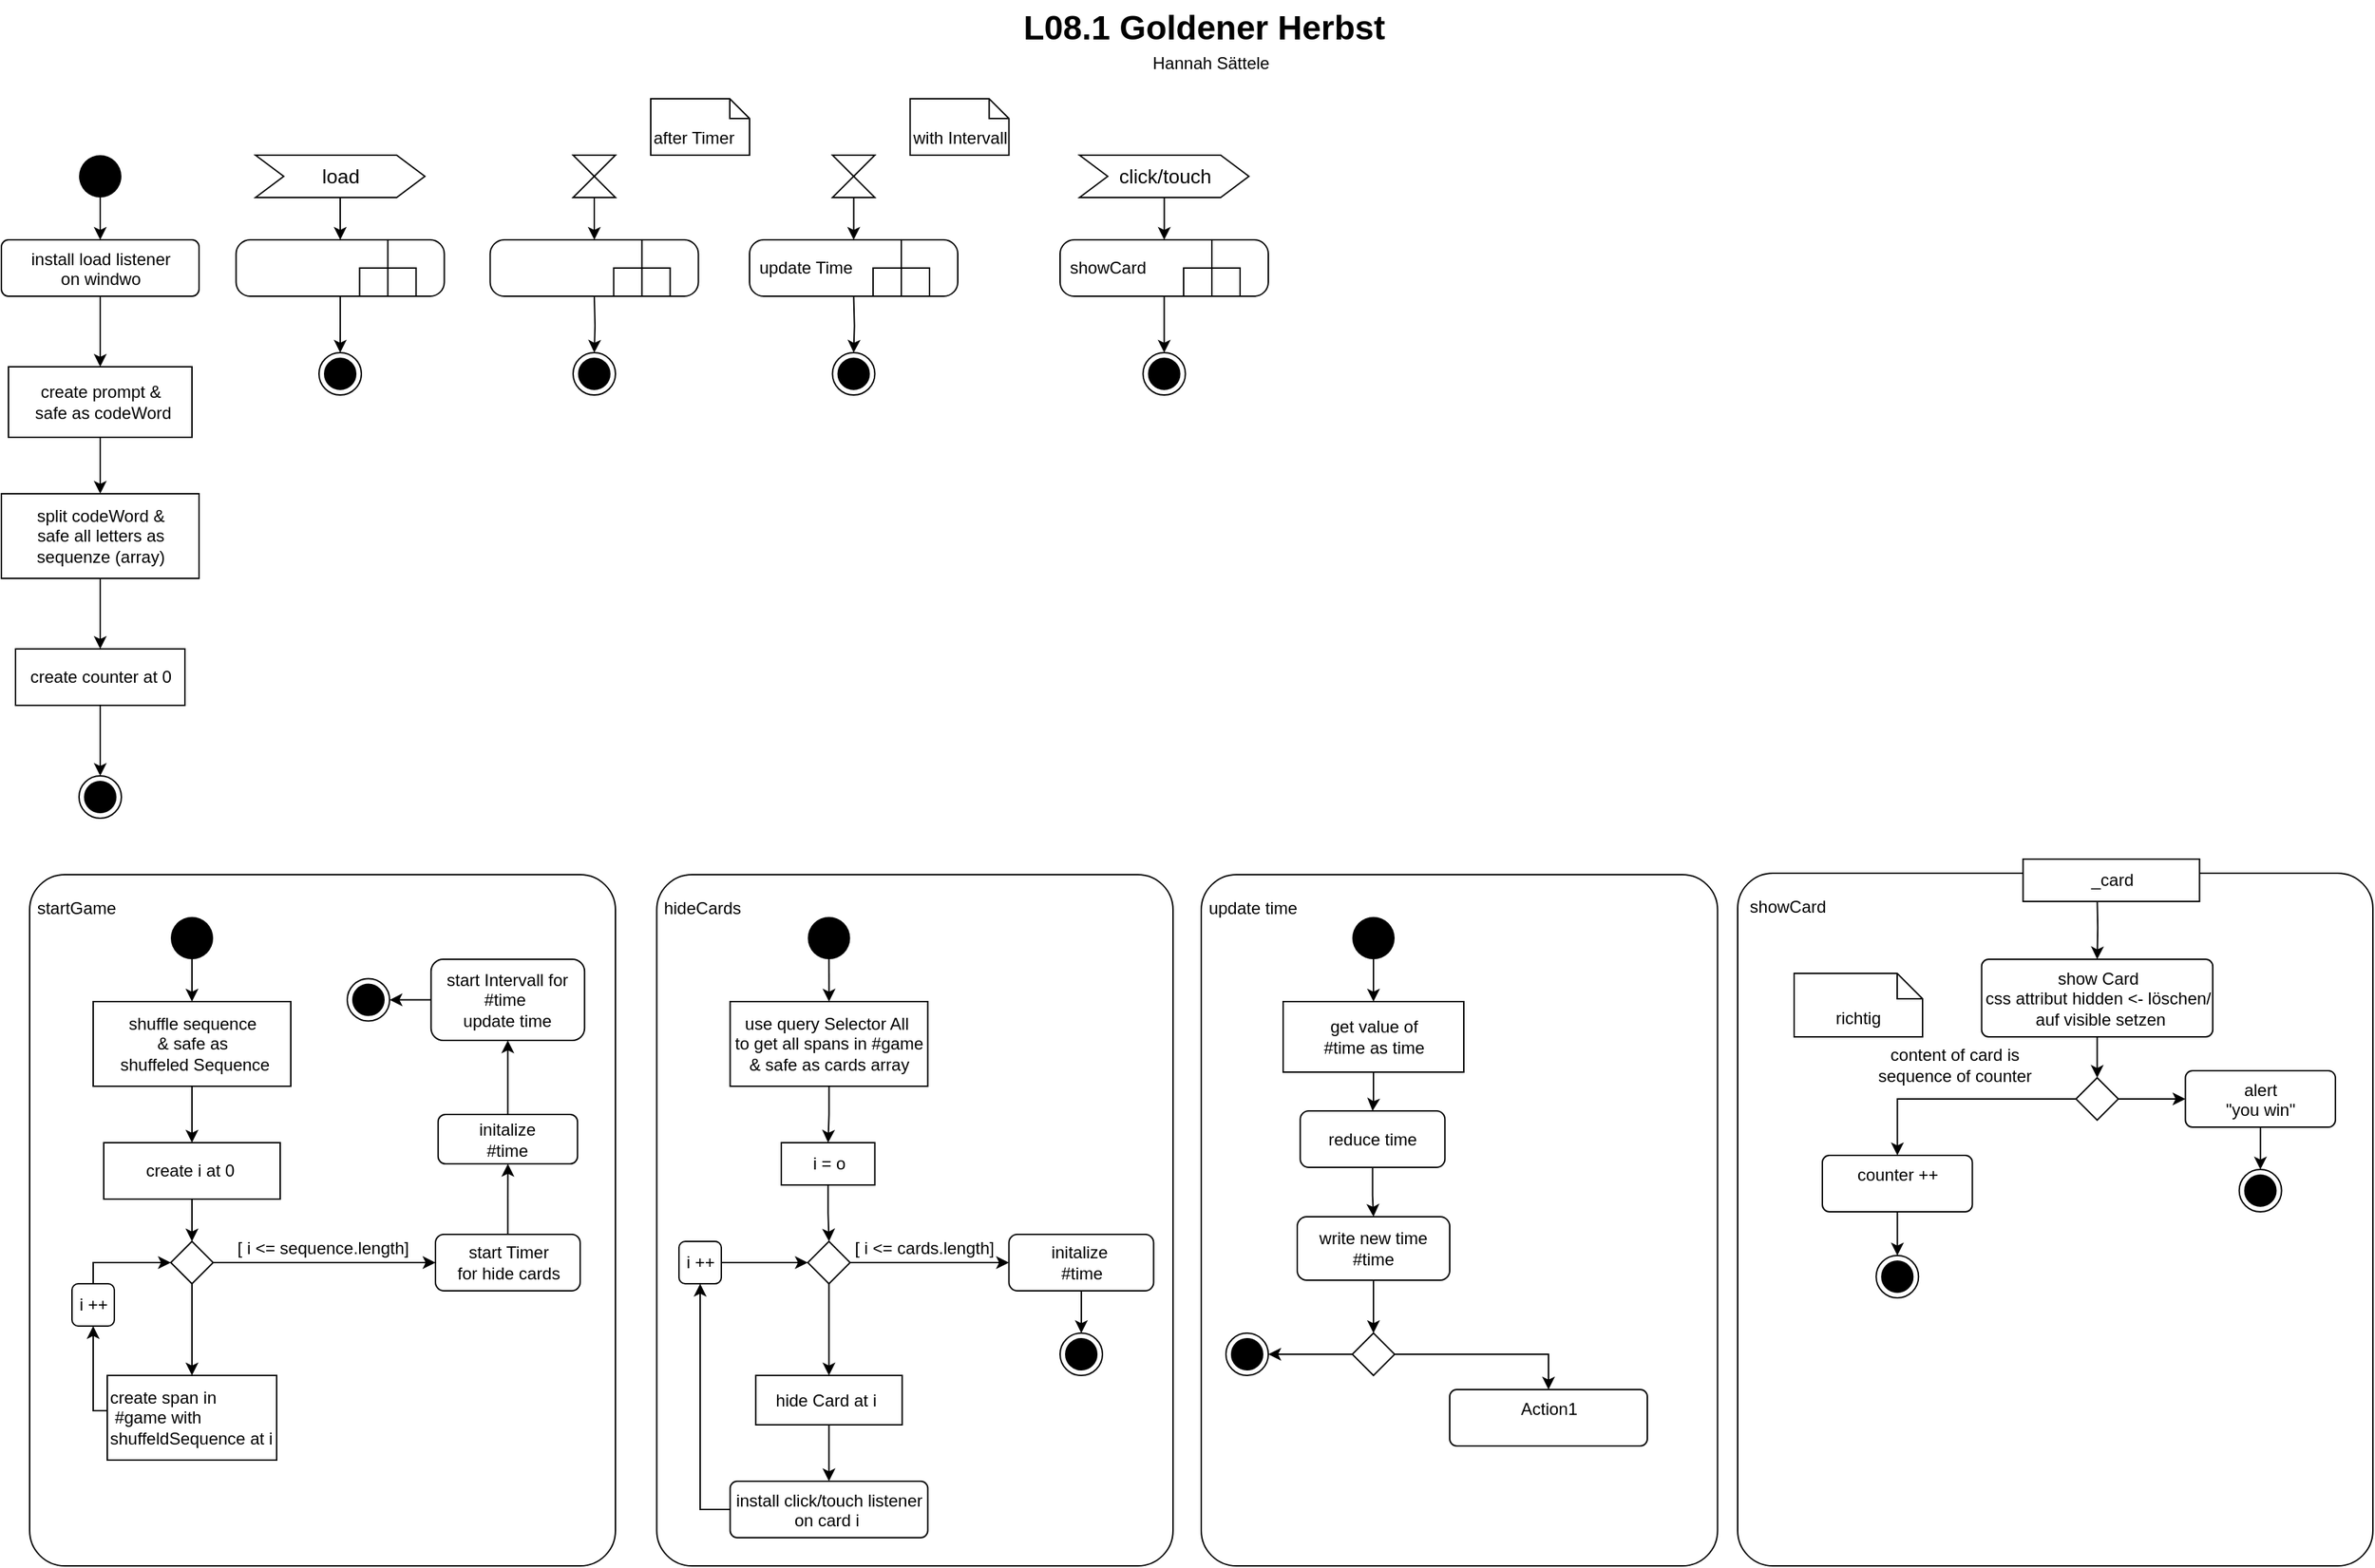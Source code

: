 <mxfile version="15.7.3" type="device"><diagram name="Page-1" id="929967ad-93f9-6ef4-fab6-5d389245f69c"><mxGraphModel dx="1704" dy="865" grid="1" gridSize="10" guides="1" tooltips="1" connect="1" arrows="1" fold="1" page="1" pageScale="1.5" pageWidth="1169" pageHeight="826" background="none" math="0" shadow="0"><root><mxCell id="0" style=";html=1;"/><mxCell id="1" style=";html=1;" parent="0"/><mxCell id="1672d66443f91eb5-23" value="L08.1 Goldener Herbst&amp;nbsp;" style="text;strokeColor=none;fillColor=none;html=1;fontSize=24;fontStyle=1;verticalAlign=middle;align=center;" parent="1" vertex="1"><mxGeometry x="120" y="40" width="1510" height="40" as="geometry"/></mxCell><mxCell id="M0odE-T2bqW97mksFxbC-1" value="Hannah Sättele" style="text;html=1;strokeColor=none;fillColor=none;align=center;verticalAlign=middle;whiteSpace=wrap;rounded=0;" vertex="1" parent="1"><mxGeometry x="827" y="70" width="100" height="30" as="geometry"/></mxCell><mxCell id="M0odE-T2bqW97mksFxbC-2" value="" style="edgeStyle=orthogonalEdgeStyle;rounded=0;orthogonalLoop=1;jettySize=auto;html=1;" edge="1" parent="1" source="M0odE-T2bqW97mksFxbC-3"><mxGeometry relative="1" as="geometry"><mxPoint x="90" y="210" as="targetPoint"/></mxGeometry></mxCell><mxCell id="M0odE-T2bqW97mksFxbC-3" value="" style="ellipse;fillColor=#000000;strokeColor=none;" vertex="1" parent="1"><mxGeometry x="75" y="150" width="30" height="30" as="geometry"/></mxCell><mxCell id="M0odE-T2bqW97mksFxbC-4" value="" style="ellipse;html=1;shape=endState;fillColor=#000000;strokeColor=#000000;" vertex="1" parent="1"><mxGeometry x="75" y="590" width="30" height="30" as="geometry"/></mxCell><mxCell id="M0odE-T2bqW97mksFxbC-5" value="" style="edgeStyle=orthogonalEdgeStyle;rounded=0;orthogonalLoop=1;jettySize=auto;html=1;" edge="1" parent="1" source="M0odE-T2bqW97mksFxbC-6" target="M0odE-T2bqW97mksFxbC-9"><mxGeometry relative="1" as="geometry"/></mxCell><mxCell id="M0odE-T2bqW97mksFxbC-6" value="load" style="html=1;shape=mxgraph.infographic.ribbonSimple;notch1=20;notch2=20;align=center;verticalAlign=middle;fontSize=14;fontStyle=0;fillColor=#FFFFFF;" vertex="1" parent="1"><mxGeometry x="200" y="150" width="120" height="30" as="geometry"/></mxCell><mxCell id="M0odE-T2bqW97mksFxbC-7" value="" style="ellipse;html=1;shape=endState;fillColor=#000000;strokeColor=#000000;" vertex="1" parent="1"><mxGeometry x="245" y="290" width="30" height="30" as="geometry"/></mxCell><mxCell id="M0odE-T2bqW97mksFxbC-8" value="" style="edgeStyle=orthogonalEdgeStyle;rounded=0;orthogonalLoop=1;jettySize=auto;html=1;" edge="1" parent="1" source="M0odE-T2bqW97mksFxbC-9" target="M0odE-T2bqW97mksFxbC-7"><mxGeometry relative="1" as="geometry"/></mxCell><mxCell id="M0odE-T2bqW97mksFxbC-9" value="" style="shape=mxgraph.uml25.behaviorAction;html=1;rounded=1;absoluteArcSize=1;arcSize=10;align=left;spacingLeft=5;" vertex="1" parent="1"><mxGeometry x="186.25" y="210" width="147.5" height="40" as="geometry"/></mxCell><mxCell id="M0odE-T2bqW97mksFxbC-10" value="" style="ellipse;html=1;shape=endState;fillColor=#000000;strokeColor=#000000;" vertex="1" parent="1"><mxGeometry x="828.75" y="290" width="30" height="30" as="geometry"/></mxCell><mxCell id="M0odE-T2bqW97mksFxbC-11" value="" style="edgeStyle=orthogonalEdgeStyle;rounded=0;orthogonalLoop=1;jettySize=auto;html=1;" edge="1" parent="1" source="M0odE-T2bqW97mksFxbC-12" target="M0odE-T2bqW97mksFxbC-14"><mxGeometry relative="1" as="geometry"/></mxCell><mxCell id="M0odE-T2bqW97mksFxbC-12" value="click/touch" style="html=1;shape=mxgraph.infographic.ribbonSimple;notch1=20;notch2=20;align=center;verticalAlign=middle;fontSize=14;fontStyle=0;fillColor=#FFFFFF;" vertex="1" parent="1"><mxGeometry x="783.75" y="150" width="120" height="30" as="geometry"/></mxCell><mxCell id="M0odE-T2bqW97mksFxbC-13" value="" style="edgeStyle=orthogonalEdgeStyle;rounded=0;orthogonalLoop=1;jettySize=auto;html=1;" edge="1" parent="1" source="M0odE-T2bqW97mksFxbC-14"><mxGeometry relative="1" as="geometry"><mxPoint x="843.75" y="290" as="targetPoint"/></mxGeometry></mxCell><mxCell id="M0odE-T2bqW97mksFxbC-14" value="showCard" style="shape=mxgraph.uml25.behaviorAction;html=1;rounded=1;absoluteArcSize=1;arcSize=10;align=left;spacingLeft=5;" vertex="1" parent="1"><mxGeometry x="770" y="210" width="147.5" height="40" as="geometry"/></mxCell><mxCell id="M0odE-T2bqW97mksFxbC-15" value="" style="edgeStyle=orthogonalEdgeStyle;rounded=0;orthogonalLoop=1;jettySize=auto;html=1;" edge="1" parent="1" source="M0odE-T2bqW97mksFxbC-16" target="M0odE-T2bqW97mksFxbC-21"><mxGeometry relative="1" as="geometry"/></mxCell><mxCell id="M0odE-T2bqW97mksFxbC-16" value="" style="shape=collate;whiteSpace=wrap;html=1;" vertex="1" parent="1"><mxGeometry x="425" y="150" width="30" height="30" as="geometry"/></mxCell><mxCell id="M0odE-T2bqW97mksFxbC-17" value="" style="edgeStyle=orthogonalEdgeStyle;rounded=0;orthogonalLoop=1;jettySize=auto;html=1;" edge="1" parent="1" target="M0odE-T2bqW97mksFxbC-18"><mxGeometry relative="1" as="geometry"><mxPoint x="440.015" y="250" as="sourcePoint"/></mxGeometry></mxCell><mxCell id="M0odE-T2bqW97mksFxbC-18" value="" style="ellipse;html=1;shape=endState;fillColor=#000000;strokeColor=#000000;" vertex="1" parent="1"><mxGeometry x="425" y="290" width="30" height="30" as="geometry"/></mxCell><mxCell id="M0odE-T2bqW97mksFxbC-19" value="" style="edgeStyle=orthogonalEdgeStyle;rounded=0;orthogonalLoop=1;jettySize=auto;html=1;" edge="1" parent="1" source="M0odE-T2bqW97mksFxbC-20" target="M0odE-T2bqW97mksFxbC-23"><mxGeometry relative="1" as="geometry"/></mxCell><mxCell id="M0odE-T2bqW97mksFxbC-20" value="install load listener &lt;br&gt;on windwo" style="html=1;align=center;verticalAlign=top;rounded=1;absoluteArcSize=1;arcSize=10;dashed=0;" vertex="1" parent="1"><mxGeometry x="20" y="210" width="140" height="40" as="geometry"/></mxCell><mxCell id="M0odE-T2bqW97mksFxbC-21" value="" style="shape=mxgraph.uml25.behaviorAction;html=1;rounded=1;absoluteArcSize=1;arcSize=10;align=left;spacingLeft=5;" vertex="1" parent="1"><mxGeometry x="366.25" y="210" width="147.5" height="40" as="geometry"/></mxCell><mxCell id="M0odE-T2bqW97mksFxbC-22" value="" style="edgeStyle=orthogonalEdgeStyle;rounded=0;orthogonalLoop=1;jettySize=auto;html=1;" edge="1" parent="1" source="M0odE-T2bqW97mksFxbC-23" target="M0odE-T2bqW97mksFxbC-25"><mxGeometry relative="1" as="geometry"/></mxCell><mxCell id="M0odE-T2bqW97mksFxbC-23" value="create prompt &amp;amp;&lt;br&gt;&amp;nbsp;safe as codeWord" style="html=1;align=center;verticalAlign=middle;rounded=0;absoluteArcSize=1;arcSize=10;dashed=0;" vertex="1" parent="1"><mxGeometry x="25" y="300" width="130" height="50" as="geometry"/></mxCell><mxCell id="M0odE-T2bqW97mksFxbC-24" value="" style="edgeStyle=orthogonalEdgeStyle;rounded=0;orthogonalLoop=1;jettySize=auto;html=1;" edge="1" parent="1" source="M0odE-T2bqW97mksFxbC-25" target="M0odE-T2bqW97mksFxbC-27"><mxGeometry relative="1" as="geometry"/></mxCell><mxCell id="M0odE-T2bqW97mksFxbC-25" value="split codeWord &amp;amp;&lt;br&gt;safe all letters as &lt;br&gt;sequenze (array)" style="html=1;align=center;verticalAlign=middle;rounded=0;absoluteArcSize=1;arcSize=10;dashed=0;" vertex="1" parent="1"><mxGeometry x="20" y="390" width="140" height="60" as="geometry"/></mxCell><mxCell id="M0odE-T2bqW97mksFxbC-26" value="" style="edgeStyle=orthogonalEdgeStyle;rounded=0;orthogonalLoop=1;jettySize=auto;html=1;" edge="1" parent="1" source="M0odE-T2bqW97mksFxbC-27" target="M0odE-T2bqW97mksFxbC-4"><mxGeometry relative="1" as="geometry"/></mxCell><mxCell id="M0odE-T2bqW97mksFxbC-27" value="create counter at 0" style="html=1;align=center;verticalAlign=middle;rounded=0;absoluteArcSize=1;arcSize=10;dashed=0;" vertex="1" parent="1"><mxGeometry x="30" y="500" width="120" height="40" as="geometry"/></mxCell><mxCell id="M0odE-T2bqW97mksFxbC-28" style="edgeStyle=orthogonalEdgeStyle;rounded=0;orthogonalLoop=1;jettySize=auto;html=1;exitX=0.5;exitY=1;exitDx=0;exitDy=0;" edge="1" parent="1" source="M0odE-T2bqW97mksFxbC-27" target="M0odE-T2bqW97mksFxbC-27"><mxGeometry relative="1" as="geometry"/></mxCell><mxCell id="M0odE-T2bqW97mksFxbC-29" value="&amp;nbsp;startGame" style="html=1;align=left;verticalAlign=top;rounded=1;absoluteArcSize=1;arcSize=50;dashed=0;spacingTop=10;spacingRight=30;" vertex="1" parent="1"><mxGeometry x="40" y="660" width="415" height="490" as="geometry"/></mxCell><mxCell id="M0odE-T2bqW97mksFxbC-30" value="" style="edgeStyle=orthogonalEdgeStyle;rounded=0;orthogonalLoop=1;jettySize=auto;html=1;" edge="1" parent="1" source="M0odE-T2bqW97mksFxbC-31" target="M0odE-T2bqW97mksFxbC-33"><mxGeometry relative="1" as="geometry"/></mxCell><mxCell id="M0odE-T2bqW97mksFxbC-31" value="" style="ellipse;fillColor=#000000;strokeColor=none;align=left;" vertex="1" parent="1"><mxGeometry x="140" y="690" width="30" height="30" as="geometry"/></mxCell><mxCell id="M0odE-T2bqW97mksFxbC-32" value="" style="edgeStyle=orthogonalEdgeStyle;rounded=0;orthogonalLoop=1;jettySize=auto;html=1;" edge="1" parent="1" source="M0odE-T2bqW97mksFxbC-33" target="M0odE-T2bqW97mksFxbC-35"><mxGeometry relative="1" as="geometry"/></mxCell><mxCell id="M0odE-T2bqW97mksFxbC-33" value="shuffle sequence &lt;br&gt;&amp;amp; safe as&lt;br&gt;&amp;nbsp;shuffeled Sequence" style="html=1;align=center;verticalAlign=middle;rounded=0;absoluteArcSize=1;arcSize=10;dashed=0;" vertex="1" parent="1"><mxGeometry x="85" y="750" width="140" height="60" as="geometry"/></mxCell><mxCell id="M0odE-T2bqW97mksFxbC-34" value="" style="edgeStyle=orthogonalEdgeStyle;rounded=0;orthogonalLoop=1;jettySize=auto;html=1;" edge="1" parent="1" source="M0odE-T2bqW97mksFxbC-35" target="M0odE-T2bqW97mksFxbC-38"><mxGeometry relative="1" as="geometry"/></mxCell><mxCell id="M0odE-T2bqW97mksFxbC-35" value="create i at 0&amp;nbsp;" style="html=1;align=center;verticalAlign=middle;rounded=0;absoluteArcSize=1;arcSize=10;dashed=0;" vertex="1" parent="1"><mxGeometry x="92.5" y="850" width="125" height="40" as="geometry"/></mxCell><mxCell id="M0odE-T2bqW97mksFxbC-36" value="" style="edgeStyle=orthogonalEdgeStyle;rounded=0;orthogonalLoop=1;jettySize=auto;html=1;" edge="1" parent="1" source="M0odE-T2bqW97mksFxbC-38" target="M0odE-T2bqW97mksFxbC-40"><mxGeometry relative="1" as="geometry"/></mxCell><mxCell id="M0odE-T2bqW97mksFxbC-37" style="edgeStyle=orthogonalEdgeStyle;rounded=0;orthogonalLoop=1;jettySize=auto;html=1;" edge="1" parent="1" source="M0odE-T2bqW97mksFxbC-38" target="M0odE-T2bqW97mksFxbC-44"><mxGeometry relative="1" as="geometry"/></mxCell><mxCell id="M0odE-T2bqW97mksFxbC-38" value="" style="rhombus;align=left;" vertex="1" parent="1"><mxGeometry x="140" y="920" width="30" height="30" as="geometry"/></mxCell><mxCell id="M0odE-T2bqW97mksFxbC-39" style="edgeStyle=orthogonalEdgeStyle;rounded=0;orthogonalLoop=1;jettySize=auto;html=1;entryX=0.5;entryY=1;entryDx=0;entryDy=0;" edge="1" parent="1" source="M0odE-T2bqW97mksFxbC-40" target="M0odE-T2bqW97mksFxbC-42"><mxGeometry relative="1" as="geometry"><Array as="points"><mxPoint x="85" y="1040"/></Array></mxGeometry></mxCell><mxCell id="M0odE-T2bqW97mksFxbC-40" value="create span in&lt;br&gt;&amp;nbsp;#game with shuffeldSequence at i" style="whiteSpace=wrap;html=1;align=left;" vertex="1" parent="1"><mxGeometry x="95" y="1015" width="120" height="60" as="geometry"/></mxCell><mxCell id="M0odE-T2bqW97mksFxbC-41" style="edgeStyle=orthogonalEdgeStyle;rounded=0;orthogonalLoop=1;jettySize=auto;html=1;entryX=0;entryY=0.5;entryDx=0;entryDy=0;" edge="1" parent="1" source="M0odE-T2bqW97mksFxbC-42" target="M0odE-T2bqW97mksFxbC-38"><mxGeometry relative="1" as="geometry"><Array as="points"><mxPoint x="85" y="935"/></Array></mxGeometry></mxCell><mxCell id="M0odE-T2bqW97mksFxbC-42" value="&amp;nbsp;i ++" style="rounded=1;whiteSpace=wrap;html=1;align=left;" vertex="1" parent="1"><mxGeometry x="70" y="950" width="30" height="30" as="geometry"/></mxCell><mxCell id="M0odE-T2bqW97mksFxbC-43" value="" style="edgeStyle=orthogonalEdgeStyle;rounded=0;orthogonalLoop=1;jettySize=auto;html=1;" edge="1" parent="1" source="M0odE-T2bqW97mksFxbC-44" target="M0odE-T2bqW97mksFxbC-47"><mxGeometry relative="1" as="geometry"/></mxCell><mxCell id="M0odE-T2bqW97mksFxbC-44" value="start Timer &lt;br&gt;for hide cards" style="rounded=1;whiteSpace=wrap;html=1;align=center;" vertex="1" parent="1"><mxGeometry x="327.5" y="915" width="102.5" height="40" as="geometry"/></mxCell><mxCell id="M0odE-T2bqW97mksFxbC-45" value="[ i &amp;lt;= sequence.length]" style="text;html=1;strokeColor=none;fillColor=none;align=center;verticalAlign=middle;whiteSpace=wrap;rounded=0;" vertex="1" parent="1"><mxGeometry x="182.5" y="910" width="130" height="30" as="geometry"/></mxCell><mxCell id="M0odE-T2bqW97mksFxbC-46" value="" style="edgeStyle=orthogonalEdgeStyle;rounded=0;orthogonalLoop=1;jettySize=auto;html=1;" edge="1" parent="1" source="M0odE-T2bqW97mksFxbC-47" target="M0odE-T2bqW97mksFxbC-49"><mxGeometry relative="1" as="geometry"/></mxCell><mxCell id="M0odE-T2bqW97mksFxbC-47" value="initalize &lt;br&gt;#time" style="whiteSpace=wrap;html=1;rounded=1;" vertex="1" parent="1"><mxGeometry x="329.37" y="830" width="98.75" height="35" as="geometry"/></mxCell><mxCell id="M0odE-T2bqW97mksFxbC-48" value="" style="edgeStyle=orthogonalEdgeStyle;rounded=0;orthogonalLoop=1;jettySize=auto;html=1;" edge="1" parent="1" source="M0odE-T2bqW97mksFxbC-49" target="M0odE-T2bqW97mksFxbC-50"><mxGeometry relative="1" as="geometry"/></mxCell><mxCell id="M0odE-T2bqW97mksFxbC-49" value="start Intervall for #time&amp;nbsp;&lt;br&gt;update time" style="whiteSpace=wrap;html=1;rounded=1;" vertex="1" parent="1"><mxGeometry x="324.37" y="720" width="108.75" height="57.5" as="geometry"/></mxCell><mxCell id="M0odE-T2bqW97mksFxbC-50" value="" style="ellipse;html=1;shape=endState;fillColor=#000000;strokeColor=#000000;align=center;" vertex="1" parent="1"><mxGeometry x="265" y="733.75" width="30" height="30" as="geometry"/></mxCell><mxCell id="M0odE-T2bqW97mksFxbC-51" value="after Timer" style="shape=note2;boundedLbl=1;whiteSpace=wrap;html=1;size=14;verticalAlign=top;align=left;" vertex="1" parent="1"><mxGeometry x="480" y="110" width="70" height="40" as="geometry"/></mxCell><mxCell id="M0odE-T2bqW97mksFxbC-52" value="" style="edgeStyle=orthogonalEdgeStyle;rounded=0;orthogonalLoop=1;jettySize=auto;html=1;" edge="1" parent="1" source="M0odE-T2bqW97mksFxbC-53" target="M0odE-T2bqW97mksFxbC-56"><mxGeometry relative="1" as="geometry"/></mxCell><mxCell id="M0odE-T2bqW97mksFxbC-53" value="" style="shape=collate;whiteSpace=wrap;html=1;" vertex="1" parent="1"><mxGeometry x="608.75" y="150" width="30" height="30" as="geometry"/></mxCell><mxCell id="M0odE-T2bqW97mksFxbC-54" value="" style="edgeStyle=orthogonalEdgeStyle;rounded=0;orthogonalLoop=1;jettySize=auto;html=1;" edge="1" parent="1" target="M0odE-T2bqW97mksFxbC-55"><mxGeometry relative="1" as="geometry"><mxPoint x="623.765" y="250" as="sourcePoint"/></mxGeometry></mxCell><mxCell id="M0odE-T2bqW97mksFxbC-55" value="" style="ellipse;html=1;shape=endState;fillColor=#000000;strokeColor=#000000;" vertex="1" parent="1"><mxGeometry x="608.75" y="290" width="30" height="30" as="geometry"/></mxCell><mxCell id="M0odE-T2bqW97mksFxbC-56" value="update Time" style="shape=mxgraph.uml25.behaviorAction;html=1;rounded=1;absoluteArcSize=1;arcSize=10;align=left;spacingLeft=5;" vertex="1" parent="1"><mxGeometry x="550" y="210" width="147.5" height="40" as="geometry"/></mxCell><mxCell id="M0odE-T2bqW97mksFxbC-57" value="with Intervall" style="shape=note2;boundedLbl=1;whiteSpace=wrap;html=1;size=14;verticalAlign=top;align=left;" vertex="1" parent="1"><mxGeometry x="663.75" y="110" width="70" height="40" as="geometry"/></mxCell><mxCell id="M0odE-T2bqW97mksFxbC-58" value="&amp;nbsp;hideCards" style="html=1;align=left;verticalAlign=top;rounded=1;absoluteArcSize=1;arcSize=50;dashed=0;spacingTop=10;spacingRight=30;" vertex="1" parent="1"><mxGeometry x="484.25" y="660" width="365.75" height="490" as="geometry"/></mxCell><mxCell id="M0odE-T2bqW97mksFxbC-59" value="" style="edgeStyle=orthogonalEdgeStyle;rounded=0;orthogonalLoop=1;jettySize=auto;html=1;" edge="1" parent="1" source="M0odE-T2bqW97mksFxbC-60" target="M0odE-T2bqW97mksFxbC-62"><mxGeometry relative="1" as="geometry"/></mxCell><mxCell id="M0odE-T2bqW97mksFxbC-60" value="" style="ellipse;fillColor=#000000;strokeColor=none;align=left;" vertex="1" parent="1"><mxGeometry x="591.25" y="690" width="30" height="30" as="geometry"/></mxCell><mxCell id="M0odE-T2bqW97mksFxbC-61" value="" style="edgeStyle=orthogonalEdgeStyle;rounded=0;orthogonalLoop=1;jettySize=auto;html=1;" edge="1" parent="1" source="M0odE-T2bqW97mksFxbC-62" target="M0odE-T2bqW97mksFxbC-64"><mxGeometry relative="1" as="geometry"/></mxCell><mxCell id="M0odE-T2bqW97mksFxbC-62" value="use query Selector All&amp;nbsp;&lt;br&gt;to get all spans in #game&lt;br&gt;&amp;amp; safe as cards array" style="html=1;align=center;verticalAlign=middle;rounded=0;absoluteArcSize=1;arcSize=10;dashed=0;" vertex="1" parent="1"><mxGeometry x="536.25" y="750" width="140" height="60" as="geometry"/></mxCell><mxCell id="M0odE-T2bqW97mksFxbC-63" value="" style="edgeStyle=orthogonalEdgeStyle;rounded=0;orthogonalLoop=1;jettySize=auto;html=1;" edge="1" parent="1" source="M0odE-T2bqW97mksFxbC-64" target="M0odE-T2bqW97mksFxbC-67"><mxGeometry relative="1" as="geometry"/></mxCell><mxCell id="M0odE-T2bqW97mksFxbC-64" value="i = o" style="html=1;align=center;verticalAlign=middle;rounded=0;absoluteArcSize=1;arcSize=10;dashed=0;" vertex="1" parent="1"><mxGeometry x="572.5" y="850" width="66.25" height="30" as="geometry"/></mxCell><mxCell id="M0odE-T2bqW97mksFxbC-65" value="" style="edgeStyle=orthogonalEdgeStyle;rounded=0;orthogonalLoop=1;jettySize=auto;html=1;" edge="1" parent="1" source="M0odE-T2bqW97mksFxbC-67" target="M0odE-T2bqW97mksFxbC-69"><mxGeometry relative="1" as="geometry"/></mxCell><mxCell id="M0odE-T2bqW97mksFxbC-66" style="edgeStyle=orthogonalEdgeStyle;rounded=0;orthogonalLoop=1;jettySize=auto;html=1;" edge="1" parent="1" source="M0odE-T2bqW97mksFxbC-67" target="M0odE-T2bqW97mksFxbC-73"><mxGeometry relative="1" as="geometry"/></mxCell><mxCell id="M0odE-T2bqW97mksFxbC-67" value="" style="rhombus;align=left;" vertex="1" parent="1"><mxGeometry x="591.25" y="920" width="30" height="30" as="geometry"/></mxCell><mxCell id="M0odE-T2bqW97mksFxbC-68" value="" style="edgeStyle=orthogonalEdgeStyle;rounded=0;orthogonalLoop=1;jettySize=auto;html=1;" edge="1" parent="1" source="M0odE-T2bqW97mksFxbC-69" target="M0odE-T2bqW97mksFxbC-77"><mxGeometry relative="1" as="geometry"/></mxCell><mxCell id="M0odE-T2bqW97mksFxbC-69" value="hide Card at i&amp;nbsp;" style="whiteSpace=wrap;html=1;align=center;" vertex="1" parent="1"><mxGeometry x="554.38" y="1015" width="103.75" height="35" as="geometry"/></mxCell><mxCell id="M0odE-T2bqW97mksFxbC-70" style="edgeStyle=orthogonalEdgeStyle;rounded=0;orthogonalLoop=1;jettySize=auto;html=1;entryX=0;entryY=0.5;entryDx=0;entryDy=0;" edge="1" parent="1" source="M0odE-T2bqW97mksFxbC-71" target="M0odE-T2bqW97mksFxbC-67"><mxGeometry relative="1" as="geometry"><Array as="points"><mxPoint x="536.25" y="935"/></Array></mxGeometry></mxCell><mxCell id="M0odE-T2bqW97mksFxbC-71" value="&amp;nbsp;i ++" style="rounded=1;whiteSpace=wrap;html=1;align=left;" vertex="1" parent="1"><mxGeometry x="500" y="920" width="30" height="30" as="geometry"/></mxCell><mxCell id="M0odE-T2bqW97mksFxbC-72" value="" style="edgeStyle=orthogonalEdgeStyle;rounded=0;orthogonalLoop=1;jettySize=auto;html=1;" edge="1" parent="1" source="M0odE-T2bqW97mksFxbC-73" target="M0odE-T2bqW97mksFxbC-75"><mxGeometry relative="1" as="geometry"/></mxCell><mxCell id="M0odE-T2bqW97mksFxbC-73" value="initalize&amp;nbsp;&lt;br&gt;#time" style="rounded=1;whiteSpace=wrap;html=1;align=center;" vertex="1" parent="1"><mxGeometry x="733.75" y="915" width="102.5" height="40" as="geometry"/></mxCell><mxCell id="M0odE-T2bqW97mksFxbC-74" value="[ i &amp;lt;= cards.length]" style="text;html=1;strokeColor=none;fillColor=none;align=center;verticalAlign=middle;whiteSpace=wrap;rounded=0;" vertex="1" parent="1"><mxGeometry x="608.75" y="910" width="130" height="30" as="geometry"/></mxCell><mxCell id="M0odE-T2bqW97mksFxbC-75" value="" style="ellipse;html=1;shape=endState;fillColor=#000000;strokeColor=#000000;align=center;" vertex="1" parent="1"><mxGeometry x="770" y="985" width="30" height="30" as="geometry"/></mxCell><mxCell id="M0odE-T2bqW97mksFxbC-76" style="edgeStyle=orthogonalEdgeStyle;rounded=0;orthogonalLoop=1;jettySize=auto;html=1;entryX=0.5;entryY=1;entryDx=0;entryDy=0;" edge="1" parent="1" source="M0odE-T2bqW97mksFxbC-77" target="M0odE-T2bqW97mksFxbC-71"><mxGeometry relative="1" as="geometry"><Array as="points"><mxPoint x="515" y="1110"/></Array></mxGeometry></mxCell><mxCell id="M0odE-T2bqW97mksFxbC-77" value="install click/touch listener &lt;br&gt;on card i&amp;nbsp;" style="html=1;align=center;verticalAlign=top;rounded=1;absoluteArcSize=1;arcSize=10;dashed=0;" vertex="1" parent="1"><mxGeometry x="536.26" y="1090" width="140" height="40" as="geometry"/></mxCell><mxCell id="M0odE-T2bqW97mksFxbC-78" value="&amp;nbsp;update time" style="html=1;align=left;verticalAlign=top;rounded=1;absoluteArcSize=1;arcSize=50;dashed=0;spacingTop=10;spacingRight=30;" vertex="1" parent="1"><mxGeometry x="870" y="660" width="365.75" height="490" as="geometry"/></mxCell><mxCell id="M0odE-T2bqW97mksFxbC-79" value="" style="edgeStyle=orthogonalEdgeStyle;rounded=0;orthogonalLoop=1;jettySize=auto;html=1;" edge="1" parent="1" source="M0odE-T2bqW97mksFxbC-80" target="M0odE-T2bqW97mksFxbC-82"><mxGeometry relative="1" as="geometry"/></mxCell><mxCell id="M0odE-T2bqW97mksFxbC-80" value="" style="ellipse;fillColor=#000000;strokeColor=none;align=left;" vertex="1" parent="1"><mxGeometry x="977" y="690" width="30" height="30" as="geometry"/></mxCell><mxCell id="M0odE-T2bqW97mksFxbC-81" value="" style="edgeStyle=orthogonalEdgeStyle;rounded=0;orthogonalLoop=1;jettySize=auto;html=1;" edge="1" parent="1" source="M0odE-T2bqW97mksFxbC-82" target="M0odE-T2bqW97mksFxbC-84"><mxGeometry relative="1" as="geometry"/></mxCell><mxCell id="M0odE-T2bqW97mksFxbC-82" value="get value of &lt;br&gt;#time as time" style="html=1;align=center;verticalAlign=middle;rounded=0;absoluteArcSize=1;arcSize=10;dashed=0;" vertex="1" parent="1"><mxGeometry x="928" y="750" width="128" height="50" as="geometry"/></mxCell><mxCell id="M0odE-T2bqW97mksFxbC-83" value="" style="edgeStyle=orthogonalEdgeStyle;rounded=0;orthogonalLoop=1;jettySize=auto;html=1;" edge="1" parent="1" source="M0odE-T2bqW97mksFxbC-84" target="M0odE-T2bqW97mksFxbC-86"><mxGeometry relative="1" as="geometry"/></mxCell><mxCell id="M0odE-T2bqW97mksFxbC-84" value="reduce time" style="rounded=1;whiteSpace=wrap;html=1;align=center;" vertex="1" parent="1"><mxGeometry x="940.13" y="827.5" width="102.5" height="40" as="geometry"/></mxCell><mxCell id="M0odE-T2bqW97mksFxbC-85" value="" style="edgeStyle=orthogonalEdgeStyle;rounded=0;orthogonalLoop=1;jettySize=auto;html=1;" edge="1" parent="1" source="M0odE-T2bqW97mksFxbC-86" target="M0odE-T2bqW97mksFxbC-89"><mxGeometry relative="1" as="geometry"/></mxCell><mxCell id="M0odE-T2bqW97mksFxbC-86" value="write new time&lt;br&gt;#time" style="whiteSpace=wrap;html=1;rounded=1;" vertex="1" parent="1"><mxGeometry x="938" y="902.5" width="108" height="45" as="geometry"/></mxCell><mxCell id="M0odE-T2bqW97mksFxbC-87" value="" style="edgeStyle=orthogonalEdgeStyle;rounded=0;orthogonalLoop=1;jettySize=auto;html=1;" edge="1" parent="1" source="M0odE-T2bqW97mksFxbC-89" target="M0odE-T2bqW97mksFxbC-90"><mxGeometry relative="1" as="geometry"/></mxCell><mxCell id="M0odE-T2bqW97mksFxbC-88" style="edgeStyle=orthogonalEdgeStyle;rounded=0;orthogonalLoop=1;jettySize=auto;html=1;entryX=0.5;entryY=0;entryDx=0;entryDy=0;" edge="1" parent="1" source="M0odE-T2bqW97mksFxbC-89" target="M0odE-T2bqW97mksFxbC-91"><mxGeometry relative="1" as="geometry"/></mxCell><mxCell id="M0odE-T2bqW97mksFxbC-89" value="" style="rhombus;align=center;" vertex="1" parent="1"><mxGeometry x="977" y="985" width="30" height="30" as="geometry"/></mxCell><mxCell id="M0odE-T2bqW97mksFxbC-90" value="" style="ellipse;html=1;shape=endState;fillColor=#000000;strokeColor=#000000;align=center;" vertex="1" parent="1"><mxGeometry x="887.5" y="985" width="30" height="30" as="geometry"/></mxCell><mxCell id="M0odE-T2bqW97mksFxbC-91" value="Action1" style="html=1;align=center;verticalAlign=top;rounded=1;absoluteArcSize=1;arcSize=10;dashed=0;" vertex="1" parent="1"><mxGeometry x="1046" y="1025" width="140" height="40" as="geometry"/></mxCell><mxCell id="M0odE-T2bqW97mksFxbC-92" value="&amp;nbsp; showCard" style="html=1;align=left;verticalAlign=top;rounded=1;absoluteArcSize=1;arcSize=50;dashed=0;spacingTop=10;spacingRight=30;" vertex="1" parent="1"><mxGeometry x="1250" y="659" width="450" height="491" as="geometry"/></mxCell><mxCell id="M0odE-T2bqW97mksFxbC-93" value="" style="edgeStyle=orthogonalEdgeStyle;rounded=0;orthogonalLoop=1;jettySize=auto;html=1;entryX=0.5;entryY=0;entryDx=0;entryDy=0;" edge="1" parent="1" target="M0odE-T2bqW97mksFxbC-95"><mxGeometry relative="1" as="geometry"><mxPoint x="1475.7" y="724" as="targetPoint"/><mxPoint x="1504.641" y="674" as="sourcePoint"/></mxGeometry></mxCell><mxCell id="M0odE-T2bqW97mksFxbC-94" value="" style="edgeStyle=orthogonalEdgeStyle;rounded=0;orthogonalLoop=1;jettySize=auto;html=1;" edge="1" parent="1" source="M0odE-T2bqW97mksFxbC-95" target="M0odE-T2bqW97mksFxbC-98"><mxGeometry relative="1" as="geometry"/></mxCell><mxCell id="M0odE-T2bqW97mksFxbC-95" value="show Card&lt;br&gt;css attribut hidden &amp;lt;- löschen/&lt;br&gt;&amp;nbsp;auf visible setzen" style="html=1;align=center;verticalAlign=top;rounded=1;absoluteArcSize=1;arcSize=10;dashed=0;" vertex="1" parent="1"><mxGeometry x="1422.82" y="720" width="163.75" height="55" as="geometry"/></mxCell><mxCell id="M0odE-T2bqW97mksFxbC-96" value="" style="edgeStyle=orthogonalEdgeStyle;rounded=0;orthogonalLoop=1;jettySize=auto;html=1;" edge="1" parent="1" source="M0odE-T2bqW97mksFxbC-98" target="M0odE-T2bqW97mksFxbC-100"><mxGeometry relative="1" as="geometry"/></mxCell><mxCell id="M0odE-T2bqW97mksFxbC-97" value="" style="edgeStyle=orthogonalEdgeStyle;rounded=0;orthogonalLoop=1;jettySize=auto;html=1;" edge="1" parent="1" source="M0odE-T2bqW97mksFxbC-98" target="M0odE-T2bqW97mksFxbC-103"><mxGeometry relative="1" as="geometry"/></mxCell><mxCell id="M0odE-T2bqW97mksFxbC-98" value="" style="rhombus;align=left;" vertex="1" parent="1"><mxGeometry x="1489.69" y="804" width="30" height="30" as="geometry"/></mxCell><mxCell id="M0odE-T2bqW97mksFxbC-99" value="" style="edgeStyle=orthogonalEdgeStyle;rounded=0;orthogonalLoop=1;jettySize=auto;html=1;" edge="1" parent="1" source="M0odE-T2bqW97mksFxbC-100" target="M0odE-T2bqW97mksFxbC-104"><mxGeometry relative="1" as="geometry"/></mxCell><mxCell id="M0odE-T2bqW97mksFxbC-100" value="alert&lt;br&gt;&quot;you win&quot;" style="html=1;align=center;verticalAlign=top;rounded=1;absoluteArcSize=1;arcSize=10;dashed=0;" vertex="1" parent="1"><mxGeometry x="1567.19" y="799" width="106.25" height="40" as="geometry"/></mxCell><mxCell id="M0odE-T2bqW97mksFxbC-101" value="content of card is &lt;br&gt;sequence of counter" style="text;html=1;strokeColor=none;fillColor=none;align=center;verticalAlign=middle;whiteSpace=wrap;rounded=0;" vertex="1" parent="1"><mxGeometry x="1317.5" y="780" width="172.19" height="30" as="geometry"/></mxCell><mxCell id="M0odE-T2bqW97mksFxbC-102" value="" style="edgeStyle=orthogonalEdgeStyle;rounded=0;orthogonalLoop=1;jettySize=auto;html=1;" edge="1" parent="1" source="M0odE-T2bqW97mksFxbC-103" target="M0odE-T2bqW97mksFxbC-107"><mxGeometry relative="1" as="geometry"/></mxCell><mxCell id="M0odE-T2bqW97mksFxbC-103" value="counter ++" style="html=1;align=center;verticalAlign=top;rounded=1;absoluteArcSize=1;arcSize=10;dashed=0;" vertex="1" parent="1"><mxGeometry x="1310.0" y="859" width="106.25" height="40" as="geometry"/></mxCell><mxCell id="M0odE-T2bqW97mksFxbC-104" value="" style="ellipse;html=1;shape=endState;fillColor=#000000;strokeColor=#000000;align=left;" vertex="1" parent="1"><mxGeometry x="1605.31" y="869" width="30" height="30" as="geometry"/></mxCell><mxCell id="M0odE-T2bqW97mksFxbC-105" value="_card" style="html=1;align=center;verticalAlign=middle;rounded=0;absoluteArcSize=1;arcSize=10;dashed=0;" vertex="1" parent="1"><mxGeometry x="1452.2" y="649" width="125" height="30" as="geometry"/></mxCell><mxCell id="M0odE-T2bqW97mksFxbC-106" value="richtig" style="shape=note2;boundedLbl=1;whiteSpace=wrap;html=1;size=18;verticalAlign=top;align=center;" vertex="1" parent="1"><mxGeometry x="1290" y="730" width="91" height="45" as="geometry"/></mxCell><mxCell id="M0odE-T2bqW97mksFxbC-107" value="" style="ellipse;html=1;shape=endState;fillColor=#000000;strokeColor=#000000;align=left;" vertex="1" parent="1"><mxGeometry x="1348.13" y="930" width="30" height="30" as="geometry"/></mxCell></root></mxGraphModel></diagram></mxfile>